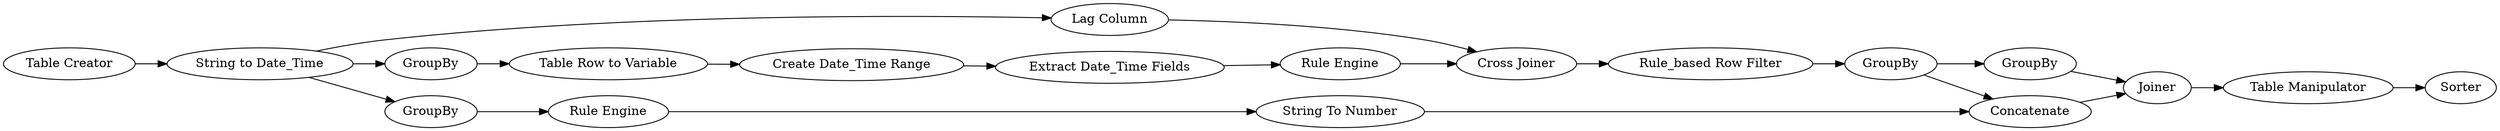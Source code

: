 digraph {
	"529367458919225732_1" [label="Table Creator"]
	"529367458919225732_24" [label=Sorter]
	"529367458919225732_8" [label="Rule Engine"]
	"529367458919225732_23" [label="String To Number"]
	"529367458919225732_15" [label=GroupBy]
	"529367458919225732_2" [label="String to Date_Time"]
	"529367458919225732_12" [label="Cross Joiner"]
	"529367458919225732_22" [label="Table Manipulator"]
	"529367458919225732_14" [label="Lag Column"]
	"529367458919225732_17" [label=GroupBy]
	"529367458919225732_18" [label=Joiner]
	"529367458919225732_5" [label="Create Date_Time Range"]
	"529367458919225732_20" [label="Rule Engine"]
	"529367458919225732_4" [label="Table Row to Variable"]
	"529367458919225732_25" [label=Concatenate]
	"529367458919225732_3" [label=GroupBy]
	"529367458919225732_6" [label="Extract Date_Time Fields"]
	"529367458919225732_16" [label=GroupBy]
	"529367458919225732_13" [label="Rule_based Row Filter"]
	"529367458919225732_20" -> "529367458919225732_23"
	"529367458919225732_25" -> "529367458919225732_18"
	"529367458919225732_23" -> "529367458919225732_25"
	"529367458919225732_5" -> "529367458919225732_6"
	"529367458919225732_13" -> "529367458919225732_15"
	"529367458919225732_2" -> "529367458919225732_14"
	"529367458919225732_18" -> "529367458919225732_22"
	"529367458919225732_6" -> "529367458919225732_8"
	"529367458919225732_2" -> "529367458919225732_16"
	"529367458919225732_8" -> "529367458919225732_12"
	"529367458919225732_1" -> "529367458919225732_2"
	"529367458919225732_12" -> "529367458919225732_13"
	"529367458919225732_2" -> "529367458919225732_3"
	"529367458919225732_15" -> "529367458919225732_25"
	"529367458919225732_14" -> "529367458919225732_12"
	"529367458919225732_16" -> "529367458919225732_20"
	"529367458919225732_3" -> "529367458919225732_4"
	"529367458919225732_22" -> "529367458919225732_24"
	"529367458919225732_4" -> "529367458919225732_5"
	"529367458919225732_15" -> "529367458919225732_17"
	"529367458919225732_17" -> "529367458919225732_18"
	rankdir=LR
}
